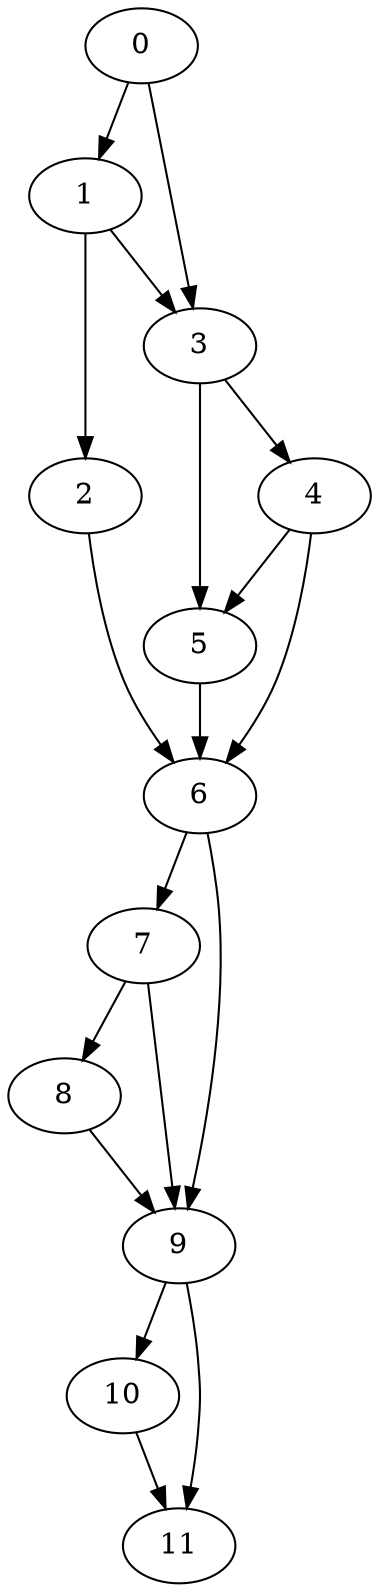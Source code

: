 digraph {
	0
	1
	2
	3
	4
	5
	6
	7
	8
	9
	10
	11
	0 -> 3
	1 -> 3
	4 -> 6
	5 -> 6
	2 -> 6
	9 -> 10
	9 -> 11
	10 -> 11
	0 -> 1
	1 -> 2
	7 -> 8
	8 -> 9
	6 -> 9
	7 -> 9
	3 -> 4
	3 -> 5
	4 -> 5
	6 -> 7
}
